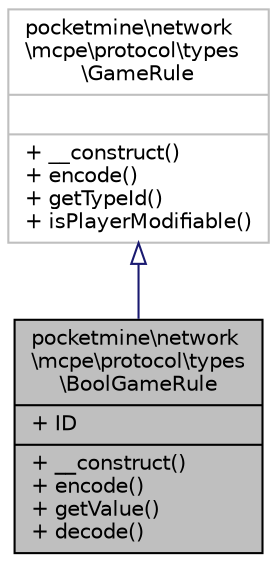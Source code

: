 digraph "pocketmine\network\mcpe\protocol\types\BoolGameRule"
{
 // INTERACTIVE_SVG=YES
 // LATEX_PDF_SIZE
  edge [fontname="Helvetica",fontsize="10",labelfontname="Helvetica",labelfontsize="10"];
  node [fontname="Helvetica",fontsize="10",shape=record];
  Node1 [label="{pocketmine\\network\l\\mcpe\\protocol\\types\l\\BoolGameRule\n|+ ID\l|+ __construct()\l+ encode()\l+ getValue()\l+ decode()\l}",height=0.2,width=0.4,color="black", fillcolor="grey75", style="filled", fontcolor="black",tooltip=" "];
  Node2 -> Node1 [dir="back",color="midnightblue",fontsize="10",style="solid",arrowtail="onormal",fontname="Helvetica"];
  Node2 [label="{pocketmine\\network\l\\mcpe\\protocol\\types\l\\GameRule\n||+ __construct()\l+ encode()\l+ getTypeId()\l+ isPlayerModifiable()\l}",height=0.2,width=0.4,color="grey75", fillcolor="white", style="filled",URL="$da/d0c/classpocketmine_1_1network_1_1mcpe_1_1protocol_1_1types_1_1_game_rule.html",tooltip=" "];
}

